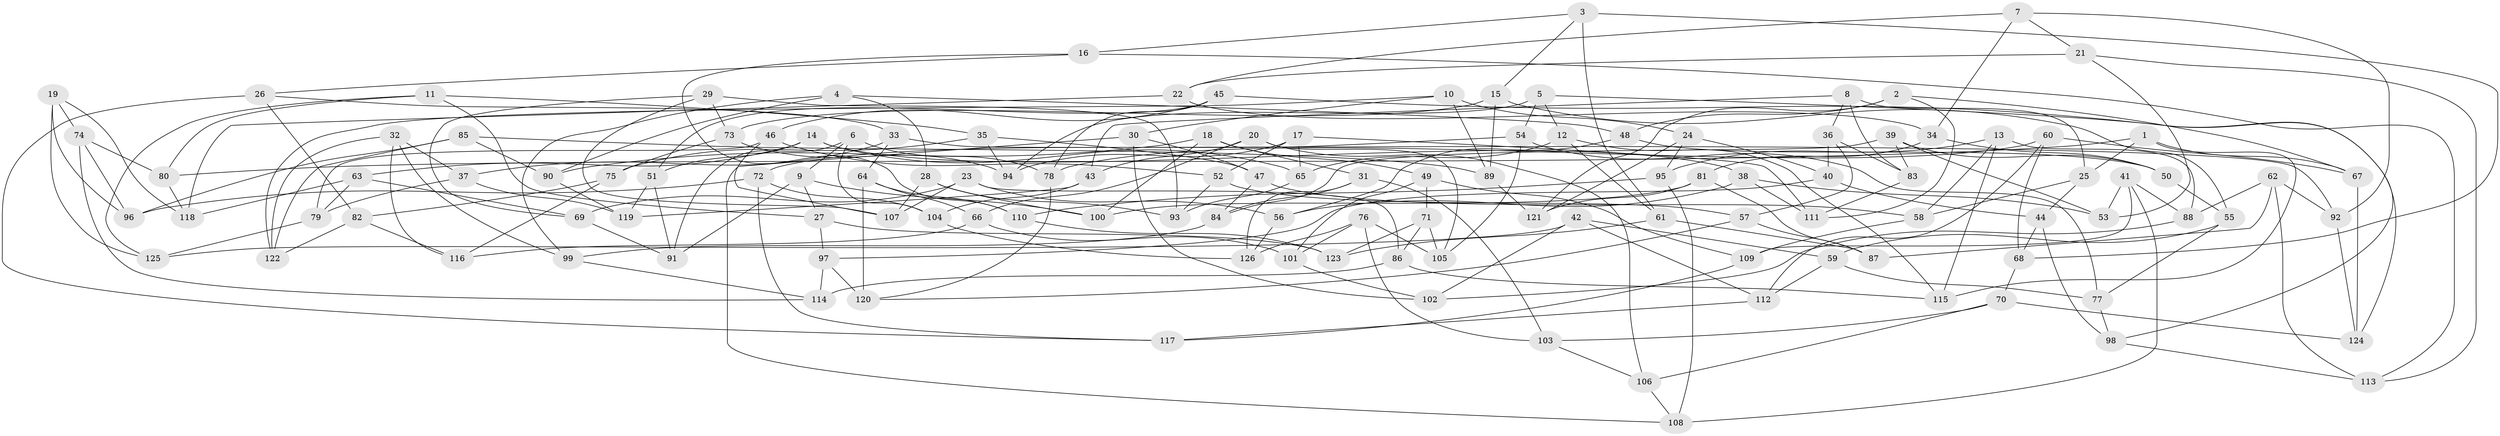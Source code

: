// Generated by graph-tools (version 1.1) at 2025/50/03/09/25 03:50:54]
// undirected, 126 vertices, 252 edges
graph export_dot {
graph [start="1"]
  node [color=gray90,style=filled];
  1;
  2;
  3;
  4;
  5;
  6;
  7;
  8;
  9;
  10;
  11;
  12;
  13;
  14;
  15;
  16;
  17;
  18;
  19;
  20;
  21;
  22;
  23;
  24;
  25;
  26;
  27;
  28;
  29;
  30;
  31;
  32;
  33;
  34;
  35;
  36;
  37;
  38;
  39;
  40;
  41;
  42;
  43;
  44;
  45;
  46;
  47;
  48;
  49;
  50;
  51;
  52;
  53;
  54;
  55;
  56;
  57;
  58;
  59;
  60;
  61;
  62;
  63;
  64;
  65;
  66;
  67;
  68;
  69;
  70;
  71;
  72;
  73;
  74;
  75;
  76;
  77;
  78;
  79;
  80;
  81;
  82;
  83;
  84;
  85;
  86;
  87;
  88;
  89;
  90;
  91;
  92;
  93;
  94;
  95;
  96;
  97;
  98;
  99;
  100;
  101;
  102;
  103;
  104;
  105;
  106;
  107;
  108;
  109;
  110;
  111;
  112;
  113;
  114;
  115;
  116;
  117;
  118;
  119;
  120;
  121;
  122;
  123;
  124;
  125;
  126;
  1 -- 115;
  1 -- 67;
  1 -- 25;
  1 -- 80;
  2 -- 67;
  2 -- 48;
  2 -- 111;
  2 -- 121;
  3 -- 15;
  3 -- 68;
  3 -- 61;
  3 -- 16;
  4 -- 28;
  4 -- 99;
  4 -- 48;
  4 -- 90;
  5 -- 98;
  5 -- 12;
  5 -- 54;
  5 -- 94;
  6 -- 78;
  6 -- 91;
  6 -- 9;
  6 -- 104;
  7 -- 92;
  7 -- 22;
  7 -- 34;
  7 -- 21;
  8 -- 83;
  8 -- 43;
  8 -- 25;
  8 -- 36;
  9 -- 27;
  9 -- 91;
  9 -- 100;
  10 -- 122;
  10 -- 24;
  10 -- 30;
  10 -- 89;
  11 -- 80;
  11 -- 35;
  11 -- 125;
  11 -- 27;
  12 -- 65;
  12 -- 61;
  12 -- 115;
  13 -- 115;
  13 -- 58;
  13 -- 88;
  13 -- 95;
  14 -- 63;
  14 -- 65;
  14 -- 51;
  14 -- 38;
  15 -- 89;
  15 -- 73;
  15 -- 55;
  16 -- 110;
  16 -- 113;
  16 -- 26;
  17 -- 94;
  17 -- 65;
  17 -- 111;
  17 -- 52;
  18 -- 90;
  18 -- 49;
  18 -- 31;
  18 -- 100;
  19 -- 74;
  19 -- 96;
  19 -- 118;
  19 -- 125;
  20 -- 106;
  20 -- 105;
  20 -- 43;
  20 -- 66;
  21 -- 53;
  21 -- 22;
  21 -- 113;
  22 -- 118;
  22 -- 34;
  23 -- 56;
  23 -- 69;
  23 -- 86;
  23 -- 107;
  24 -- 121;
  24 -- 40;
  24 -- 95;
  25 -- 44;
  25 -- 58;
  26 -- 82;
  26 -- 117;
  26 -- 33;
  27 -- 123;
  27 -- 97;
  28 -- 100;
  28 -- 107;
  28 -- 93;
  29 -- 69;
  29 -- 73;
  29 -- 107;
  29 -- 93;
  30 -- 102;
  30 -- 108;
  30 -- 47;
  31 -- 126;
  31 -- 103;
  31 -- 84;
  32 -- 122;
  32 -- 116;
  32 -- 99;
  32 -- 37;
  33 -- 92;
  33 -- 64;
  33 -- 37;
  34 -- 81;
  34 -- 50;
  35 -- 47;
  35 -- 75;
  35 -- 94;
  36 -- 83;
  36 -- 57;
  36 -- 40;
  37 -- 119;
  37 -- 79;
  38 -- 56;
  38 -- 53;
  38 -- 111;
  39 -- 53;
  39 -- 83;
  39 -- 84;
  39 -- 50;
  40 -- 44;
  40 -- 97;
  41 -- 109;
  41 -- 53;
  41 -- 108;
  41 -- 88;
  42 -- 59;
  42 -- 112;
  42 -- 125;
  42 -- 102;
  43 -- 119;
  43 -- 104;
  44 -- 68;
  44 -- 98;
  45 -- 124;
  45 -- 46;
  45 -- 78;
  45 -- 51;
  46 -- 107;
  46 -- 52;
  46 -- 79;
  47 -- 84;
  47 -- 58;
  48 -- 50;
  48 -- 56;
  49 -- 101;
  49 -- 71;
  49 -- 109;
  50 -- 55;
  51 -- 119;
  51 -- 91;
  52 -- 93;
  52 -- 57;
  54 -- 105;
  54 -- 72;
  54 -- 77;
  55 -- 59;
  55 -- 77;
  56 -- 126;
  57 -- 120;
  57 -- 87;
  58 -- 109;
  59 -- 112;
  59 -- 77;
  60 -- 68;
  60 -- 112;
  60 -- 78;
  60 -- 67;
  61 -- 123;
  61 -- 87;
  62 -- 113;
  62 -- 88;
  62 -- 92;
  62 -- 87;
  63 -- 69;
  63 -- 118;
  63 -- 79;
  64 -- 110;
  64 -- 120;
  64 -- 66;
  65 -- 93;
  66 -- 116;
  66 -- 101;
  67 -- 124;
  68 -- 70;
  69 -- 91;
  70 -- 106;
  70 -- 124;
  70 -- 103;
  71 -- 123;
  71 -- 105;
  71 -- 86;
  72 -- 104;
  72 -- 117;
  72 -- 96;
  73 -- 75;
  73 -- 94;
  74 -- 96;
  74 -- 114;
  74 -- 80;
  75 -- 116;
  75 -- 82;
  76 -- 105;
  76 -- 103;
  76 -- 101;
  76 -- 126;
  77 -- 98;
  78 -- 120;
  79 -- 125;
  80 -- 118;
  81 -- 87;
  81 -- 121;
  81 -- 100;
  82 -- 116;
  82 -- 122;
  83 -- 111;
  84 -- 99;
  85 -- 96;
  85 -- 122;
  85 -- 90;
  85 -- 89;
  86 -- 114;
  86 -- 115;
  88 -- 102;
  89 -- 121;
  90 -- 119;
  92 -- 124;
  95 -- 108;
  95 -- 110;
  97 -- 120;
  97 -- 114;
  98 -- 113;
  99 -- 114;
  101 -- 102;
  103 -- 106;
  104 -- 126;
  106 -- 108;
  109 -- 117;
  110 -- 123;
  112 -- 117;
}
